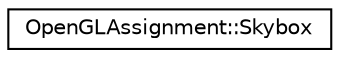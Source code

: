 digraph "Graphical Class Hierarchy"
{
 // LATEX_PDF_SIZE
  edge [fontname="Helvetica",fontsize="10",labelfontname="Helvetica",labelfontsize="10"];
  node [fontname="Helvetica",fontsize="10",shape=record];
  rankdir="LR";
  Node0 [label="OpenGLAssignment::Skybox",height=0.2,width=0.4,color="black", fillcolor="white", style="filled",URL="$class_open_g_l_assignment_1_1_skybox.html",tooltip=" "];
}

